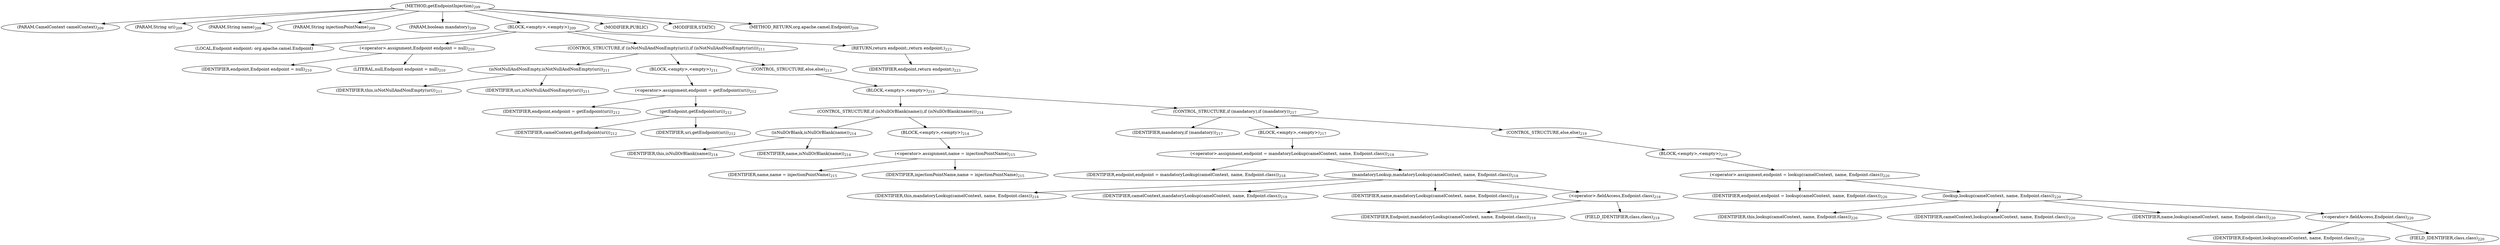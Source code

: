 digraph "getEndpointInjection" {  
"410" [label = <(METHOD,getEndpointInjection)<SUB>209</SUB>> ]
"411" [label = <(PARAM,CamelContext camelContext)<SUB>209</SUB>> ]
"412" [label = <(PARAM,String uri)<SUB>209</SUB>> ]
"413" [label = <(PARAM,String name)<SUB>209</SUB>> ]
"414" [label = <(PARAM,String injectionPointName)<SUB>209</SUB>> ]
"415" [label = <(PARAM,boolean mandatory)<SUB>209</SUB>> ]
"416" [label = <(BLOCK,&lt;empty&gt;,&lt;empty&gt;)<SUB>209</SUB>> ]
"417" [label = <(LOCAL,Endpoint endpoint: org.apache.camel.Endpoint)> ]
"418" [label = <(&lt;operator&gt;.assignment,Endpoint endpoint = null)<SUB>210</SUB>> ]
"419" [label = <(IDENTIFIER,endpoint,Endpoint endpoint = null)<SUB>210</SUB>> ]
"420" [label = <(LITERAL,null,Endpoint endpoint = null)<SUB>210</SUB>> ]
"421" [label = <(CONTROL_STRUCTURE,if (isNotNullAndNonEmpty(uri)),if (isNotNullAndNonEmpty(uri)))<SUB>211</SUB>> ]
"422" [label = <(isNotNullAndNonEmpty,isNotNullAndNonEmpty(uri))<SUB>211</SUB>> ]
"423" [label = <(IDENTIFIER,this,isNotNullAndNonEmpty(uri))<SUB>211</SUB>> ]
"424" [label = <(IDENTIFIER,uri,isNotNullAndNonEmpty(uri))<SUB>211</SUB>> ]
"425" [label = <(BLOCK,&lt;empty&gt;,&lt;empty&gt;)<SUB>211</SUB>> ]
"426" [label = <(&lt;operator&gt;.assignment,endpoint = getEndpoint(uri))<SUB>212</SUB>> ]
"427" [label = <(IDENTIFIER,endpoint,endpoint = getEndpoint(uri))<SUB>212</SUB>> ]
"428" [label = <(getEndpoint,getEndpoint(uri))<SUB>212</SUB>> ]
"429" [label = <(IDENTIFIER,camelContext,getEndpoint(uri))<SUB>212</SUB>> ]
"430" [label = <(IDENTIFIER,uri,getEndpoint(uri))<SUB>212</SUB>> ]
"431" [label = <(CONTROL_STRUCTURE,else,else)<SUB>213</SUB>> ]
"432" [label = <(BLOCK,&lt;empty&gt;,&lt;empty&gt;)<SUB>213</SUB>> ]
"433" [label = <(CONTROL_STRUCTURE,if (isNullOrBlank(name)),if (isNullOrBlank(name)))<SUB>214</SUB>> ]
"434" [label = <(isNullOrBlank,isNullOrBlank(name))<SUB>214</SUB>> ]
"435" [label = <(IDENTIFIER,this,isNullOrBlank(name))<SUB>214</SUB>> ]
"436" [label = <(IDENTIFIER,name,isNullOrBlank(name))<SUB>214</SUB>> ]
"437" [label = <(BLOCK,&lt;empty&gt;,&lt;empty&gt;)<SUB>214</SUB>> ]
"438" [label = <(&lt;operator&gt;.assignment,name = injectionPointName)<SUB>215</SUB>> ]
"439" [label = <(IDENTIFIER,name,name = injectionPointName)<SUB>215</SUB>> ]
"440" [label = <(IDENTIFIER,injectionPointName,name = injectionPointName)<SUB>215</SUB>> ]
"441" [label = <(CONTROL_STRUCTURE,if (mandatory),if (mandatory))<SUB>217</SUB>> ]
"442" [label = <(IDENTIFIER,mandatory,if (mandatory))<SUB>217</SUB>> ]
"443" [label = <(BLOCK,&lt;empty&gt;,&lt;empty&gt;)<SUB>217</SUB>> ]
"444" [label = <(&lt;operator&gt;.assignment,endpoint = mandatoryLookup(camelContext, name, Endpoint.class))<SUB>218</SUB>> ]
"445" [label = <(IDENTIFIER,endpoint,endpoint = mandatoryLookup(camelContext, name, Endpoint.class))<SUB>218</SUB>> ]
"446" [label = <(mandatoryLookup,mandatoryLookup(camelContext, name, Endpoint.class))<SUB>218</SUB>> ]
"447" [label = <(IDENTIFIER,this,mandatoryLookup(camelContext, name, Endpoint.class))<SUB>218</SUB>> ]
"448" [label = <(IDENTIFIER,camelContext,mandatoryLookup(camelContext, name, Endpoint.class))<SUB>218</SUB>> ]
"449" [label = <(IDENTIFIER,name,mandatoryLookup(camelContext, name, Endpoint.class))<SUB>218</SUB>> ]
"450" [label = <(&lt;operator&gt;.fieldAccess,Endpoint.class)<SUB>218</SUB>> ]
"451" [label = <(IDENTIFIER,Endpoint,mandatoryLookup(camelContext, name, Endpoint.class))<SUB>218</SUB>> ]
"452" [label = <(FIELD_IDENTIFIER,class,class)<SUB>218</SUB>> ]
"453" [label = <(CONTROL_STRUCTURE,else,else)<SUB>219</SUB>> ]
"454" [label = <(BLOCK,&lt;empty&gt;,&lt;empty&gt;)<SUB>219</SUB>> ]
"455" [label = <(&lt;operator&gt;.assignment,endpoint = lookup(camelContext, name, Endpoint.class))<SUB>220</SUB>> ]
"456" [label = <(IDENTIFIER,endpoint,endpoint = lookup(camelContext, name, Endpoint.class))<SUB>220</SUB>> ]
"457" [label = <(lookup,lookup(camelContext, name, Endpoint.class))<SUB>220</SUB>> ]
"458" [label = <(IDENTIFIER,this,lookup(camelContext, name, Endpoint.class))<SUB>220</SUB>> ]
"459" [label = <(IDENTIFIER,camelContext,lookup(camelContext, name, Endpoint.class))<SUB>220</SUB>> ]
"460" [label = <(IDENTIFIER,name,lookup(camelContext, name, Endpoint.class))<SUB>220</SUB>> ]
"461" [label = <(&lt;operator&gt;.fieldAccess,Endpoint.class)<SUB>220</SUB>> ]
"462" [label = <(IDENTIFIER,Endpoint,lookup(camelContext, name, Endpoint.class))<SUB>220</SUB>> ]
"463" [label = <(FIELD_IDENTIFIER,class,class)<SUB>220</SUB>> ]
"464" [label = <(RETURN,return endpoint;,return endpoint;)<SUB>223</SUB>> ]
"465" [label = <(IDENTIFIER,endpoint,return endpoint;)<SUB>223</SUB>> ]
"466" [label = <(MODIFIER,PUBLIC)> ]
"467" [label = <(MODIFIER,STATIC)> ]
"468" [label = <(METHOD_RETURN,org.apache.camel.Endpoint)<SUB>209</SUB>> ]
  "410" -> "411" 
  "410" -> "412" 
  "410" -> "413" 
  "410" -> "414" 
  "410" -> "415" 
  "410" -> "416" 
  "410" -> "466" 
  "410" -> "467" 
  "410" -> "468" 
  "416" -> "417" 
  "416" -> "418" 
  "416" -> "421" 
  "416" -> "464" 
  "418" -> "419" 
  "418" -> "420" 
  "421" -> "422" 
  "421" -> "425" 
  "421" -> "431" 
  "422" -> "423" 
  "422" -> "424" 
  "425" -> "426" 
  "426" -> "427" 
  "426" -> "428" 
  "428" -> "429" 
  "428" -> "430" 
  "431" -> "432" 
  "432" -> "433" 
  "432" -> "441" 
  "433" -> "434" 
  "433" -> "437" 
  "434" -> "435" 
  "434" -> "436" 
  "437" -> "438" 
  "438" -> "439" 
  "438" -> "440" 
  "441" -> "442" 
  "441" -> "443" 
  "441" -> "453" 
  "443" -> "444" 
  "444" -> "445" 
  "444" -> "446" 
  "446" -> "447" 
  "446" -> "448" 
  "446" -> "449" 
  "446" -> "450" 
  "450" -> "451" 
  "450" -> "452" 
  "453" -> "454" 
  "454" -> "455" 
  "455" -> "456" 
  "455" -> "457" 
  "457" -> "458" 
  "457" -> "459" 
  "457" -> "460" 
  "457" -> "461" 
  "461" -> "462" 
  "461" -> "463" 
  "464" -> "465" 
}
